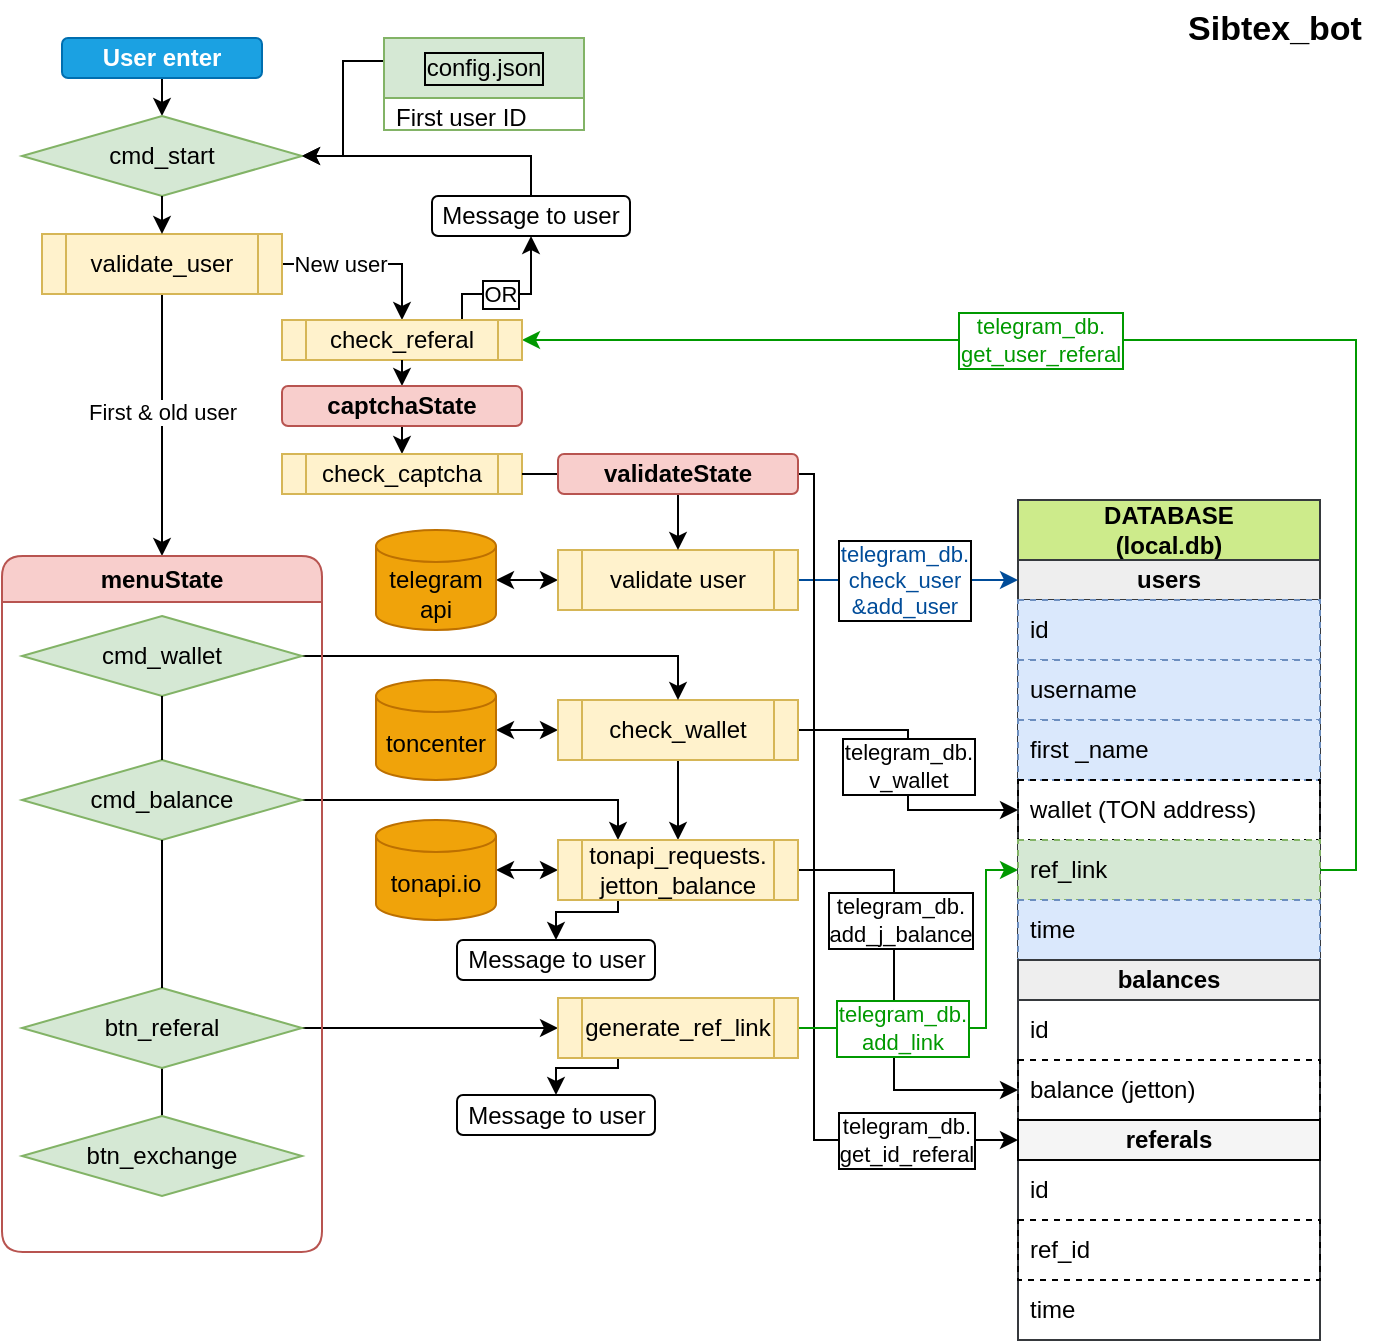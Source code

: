<mxfile version="20.8.21" type="github">
  <diagram name="Страница 1" id="LgsbMWBESHbUYroMua2p">
    <mxGraphModel dx="1434" dy="764" grid="0" gridSize="10" guides="1" tooltips="1" connect="1" arrows="1" fold="1" page="1" pageScale="1" pageWidth="827" pageHeight="1169" math="0" shadow="0">
      <root>
        <mxCell id="0" />
        <mxCell id="1" parent="0" />
        <mxCell id="y6tM2BsDcEVuRx64Hg7A-4" style="edgeStyle=orthogonalEdgeStyle;rounded=0;orthogonalLoop=1;jettySize=auto;html=1;exitX=0.5;exitY=1;exitDx=0;exitDy=0;entryX=0.5;entryY=0;entryDx=0;entryDy=0;" parent="1" source="y6tM2BsDcEVuRx64Hg7A-3" target="xPWEyY98Uc1iF1DQ3HpN-2" edge="1">
          <mxGeometry relative="1" as="geometry">
            <mxPoint x="192" y="195" as="targetPoint" />
            <mxPoint x="217" y="100" as="sourcePoint" />
          </mxGeometry>
        </mxCell>
        <mxCell id="y6tM2BsDcEVuRx64Hg7A-3" value="&lt;b&gt;User enter&lt;/b&gt;" style="rounded=1;whiteSpace=wrap;html=1;fillColor=#1ba1e2;strokeColor=#006EAF;fontColor=#ffffff;" parent="1" vertex="1">
          <mxGeometry x="167" y="19" width="100" height="20" as="geometry" />
        </mxCell>
        <mxCell id="xPWEyY98Uc1iF1DQ3HpN-5" style="edgeStyle=orthogonalEdgeStyle;rounded=0;orthogonalLoop=1;jettySize=auto;html=1;fontColor=#000000;startArrow=none;exitX=0.5;exitY=1;exitDx=0;exitDy=0;entryX=0.5;entryY=0;entryDx=0;entryDy=0;" parent="1" source="q06oOHf_kdEBdOQaN_h--75" target="VKBoMbppT_ZcEXN6-Ish-26" edge="1">
          <mxGeometry relative="1" as="geometry">
            <mxPoint x="268" y="238" as="targetPoint" />
            <mxPoint x="96" y="312" as="sourcePoint" />
            <Array as="points">
              <mxPoint x="217" y="270" />
              <mxPoint x="217" y="270" />
            </Array>
          </mxGeometry>
        </mxCell>
        <mxCell id="xPWEyY98Uc1iF1DQ3HpN-7" value="First &amp;amp; old user" style="edgeLabel;html=1;align=center;verticalAlign=middle;resizable=0;points=[];fontColor=#000000;" parent="xPWEyY98Uc1iF1DQ3HpN-5" vertex="1" connectable="0">
          <mxGeometry x="0.033" y="3" relative="1" as="geometry">
            <mxPoint x="-3" y="-9" as="offset" />
          </mxGeometry>
        </mxCell>
        <mxCell id="lwWt_sdLzpbbO9xVL9Pf-13" style="edgeStyle=orthogonalEdgeStyle;rounded=0;orthogonalLoop=1;jettySize=auto;html=1;exitX=1;exitY=0.5;exitDx=0;exitDy=0;entryX=0;entryY=0.25;entryDx=0;entryDy=0;strokeColor=#000000;fontSize=12;fontColor=#000000;startArrow=classic;startFill=1;endArrow=none;endFill=0;" edge="1" parent="1" source="xPWEyY98Uc1iF1DQ3HpN-2" target="q06oOHf_kdEBdOQaN_h--51">
          <mxGeometry relative="1" as="geometry" />
        </mxCell>
        <mxCell id="xPWEyY98Uc1iF1DQ3HpN-2" value="cmd_start" style="rhombus;whiteSpace=wrap;html=1;labelBackgroundColor=none;labelBorderColor=none;fillColor=#d5e8d4;strokeColor=#82b366;" parent="1" vertex="1">
          <mxGeometry x="147" y="58" width="140" height="40" as="geometry" />
        </mxCell>
        <mxCell id="xPWEyY98Uc1iF1DQ3HpN-9" value="&lt;font style=&quot;font-size: 17px;&quot;&gt;&lt;b&gt;Sibtex_bot&lt;/b&gt;&lt;/font&gt;" style="text;html=1;strokeColor=none;fillColor=none;align=center;verticalAlign=middle;whiteSpace=wrap;rounded=0;fontColor=#000000;" parent="1" vertex="1">
          <mxGeometry x="720" width="107" height="30" as="geometry" />
        </mxCell>
        <mxCell id="PNvZ4A7sdPnOWRzi79Dc-2" value="DATABASE&lt;br&gt;(local.db)" style="swimlane;fontStyle=1;childLayout=stackLayout;horizontal=1;startSize=30;horizontalStack=0;resizeParent=1;resizeParentMax=0;resizeLast=0;collapsible=1;marginBottom=0;whiteSpace=wrap;html=1;fillColor=#cdeb8b;strokeColor=#36393d;" parent="1" vertex="1">
          <mxGeometry x="645" y="250" width="151" height="420" as="geometry">
            <mxRectangle x="605" y="210" width="60" height="30" as="alternateBounds" />
          </mxGeometry>
        </mxCell>
        <mxCell id="PNvZ4A7sdPnOWRzi79Dc-3" value="users" style="text;strokeColor=#36393d;fillColor=#eeeeee;align=center;verticalAlign=middle;spacingLeft=4;spacingRight=4;overflow=hidden;points=[[0,0.5],[1,0.5]];portConstraint=eastwest;rotatable=0;whiteSpace=wrap;html=1;fontStyle=1;" parent="PNvZ4A7sdPnOWRzi79Dc-2" vertex="1">
          <mxGeometry y="30" width="151" height="20" as="geometry" />
        </mxCell>
        <mxCell id="PNvZ4A7sdPnOWRzi79Dc-13" value="id" style="text;strokeColor=#6c8ebf;fillColor=#dae8fc;align=left;verticalAlign=middle;spacingLeft=4;spacingRight=4;overflow=hidden;points=[[0,0.5],[1,0.5]];portConstraint=eastwest;rotatable=0;whiteSpace=wrap;html=1;dashed=1;" parent="PNvZ4A7sdPnOWRzi79Dc-2" vertex="1">
          <mxGeometry y="50" width="151" height="30" as="geometry" />
        </mxCell>
        <mxCell id="PNvZ4A7sdPnOWRzi79Dc-4" value="username" style="text;strokeColor=#6c8ebf;fillColor=#dae8fc;align=left;verticalAlign=middle;spacingLeft=4;spacingRight=4;overflow=hidden;points=[[0,0.5],[1,0.5]];portConstraint=eastwest;rotatable=0;whiteSpace=wrap;html=1;dashed=1;" parent="PNvZ4A7sdPnOWRzi79Dc-2" vertex="1">
          <mxGeometry y="80" width="151" height="30" as="geometry" />
        </mxCell>
        <mxCell id="PNvZ4A7sdPnOWRzi79Dc-5" value="first _name" style="text;strokeColor=#6c8ebf;fillColor=#dae8fc;align=left;verticalAlign=middle;spacingLeft=4;spacingRight=4;overflow=hidden;points=[[0,0.5],[1,0.5]];portConstraint=eastwest;rotatable=0;whiteSpace=wrap;html=1;dashed=1;" parent="PNvZ4A7sdPnOWRzi79Dc-2" vertex="1">
          <mxGeometry y="110" width="151" height="30" as="geometry" />
        </mxCell>
        <mxCell id="fDtwPjwsuHDe_1HMCoDv-3" value="wallet (TON address)" style="text;strokeColor=default;fillColor=none;align=left;verticalAlign=middle;spacingLeft=4;spacingRight=4;overflow=hidden;points=[[0,0.5],[1,0.5]];portConstraint=eastwest;rotatable=0;whiteSpace=wrap;html=1;fontColor=#000000;labelBackgroundColor=none;labelBorderColor=none;shadow=0;dashed=1;" parent="PNvZ4A7sdPnOWRzi79Dc-2" vertex="1">
          <mxGeometry y="140" width="151" height="30" as="geometry" />
        </mxCell>
        <mxCell id="gmlreIujfG3aNCb5eHl9-1" value="ref_link" style="text;strokeColor=#82b366;fillColor=#d5e8d4;align=left;verticalAlign=middle;spacingLeft=4;spacingRight=4;overflow=hidden;points=[[0,0.5],[1,0.5]];portConstraint=eastwest;rotatable=0;whiteSpace=wrap;html=1;labelBackgroundColor=none;labelBorderColor=none;shadow=0;dashed=1;" parent="PNvZ4A7sdPnOWRzi79Dc-2" vertex="1">
          <mxGeometry y="170" width="151" height="30" as="geometry" />
        </mxCell>
        <mxCell id="gmlreIujfG3aNCb5eHl9-2" value="time" style="text;strokeColor=#6c8ebf;fillColor=#dae8fc;align=left;verticalAlign=middle;spacingLeft=4;spacingRight=4;overflow=hidden;points=[[0,0.5],[1,0.5]];portConstraint=eastwest;rotatable=0;whiteSpace=wrap;html=1;labelBackgroundColor=none;labelBorderColor=none;shadow=0;dashed=1;" parent="PNvZ4A7sdPnOWRzi79Dc-2" vertex="1">
          <mxGeometry y="200" width="151" height="30" as="geometry" />
        </mxCell>
        <mxCell id="PNvZ4A7sdPnOWRzi79Dc-14" value="balances" style="text;strokeColor=#36393d;fillColor=#eeeeee;align=center;verticalAlign=middle;spacingLeft=4;spacingRight=4;overflow=hidden;points=[[0,0.5],[1,0.5]];portConstraint=eastwest;rotatable=0;whiteSpace=wrap;html=1;fontStyle=1" parent="PNvZ4A7sdPnOWRzi79Dc-2" vertex="1">
          <mxGeometry y="230" width="151" height="20" as="geometry" />
        </mxCell>
        <mxCell id="PNvZ4A7sdPnOWRzi79Dc-9" value="id" style="text;strokeColor=none;fillColor=none;align=left;verticalAlign=middle;spacingLeft=4;spacingRight=4;overflow=hidden;points=[[0,0.5],[1,0.5]];portConstraint=eastwest;rotatable=0;whiteSpace=wrap;html=1;fontColor=#000000;" parent="PNvZ4A7sdPnOWRzi79Dc-2" vertex="1">
          <mxGeometry y="250" width="151" height="30" as="geometry" />
        </mxCell>
        <mxCell id="fDtwPjwsuHDe_1HMCoDv-2" value="balance (jetton)" style="text;strokeColor=default;fillColor=none;align=left;verticalAlign=middle;spacingLeft=4;spacingRight=4;overflow=hidden;points=[[0,0.5],[1,0.5]];portConstraint=eastwest;rotatable=0;whiteSpace=wrap;html=1;fontColor=#000000;dashed=1;" parent="PNvZ4A7sdPnOWRzi79Dc-2" vertex="1">
          <mxGeometry y="280" width="151" height="30" as="geometry" />
        </mxCell>
        <mxCell id="q06oOHf_kdEBdOQaN_h--10" value="&lt;font color=&quot;#000000&quot;&gt;referals&lt;/font&gt;" style="text;strokeColor=#000000;fillColor=#f5f5f5;align=center;verticalAlign=middle;spacingLeft=4;spacingRight=4;overflow=hidden;points=[[0,0.5],[1,0.5]];portConstraint=eastwest;rotatable=0;whiteSpace=wrap;html=1;fontColor=#333333;fontStyle=1;gradientColor=none;" parent="PNvZ4A7sdPnOWRzi79Dc-2" vertex="1">
          <mxGeometry y="310" width="151" height="20" as="geometry" />
        </mxCell>
        <mxCell id="q06oOHf_kdEBdOQaN_h--11" value="id" style="text;strokeColor=none;fillColor=none;align=left;verticalAlign=middle;spacingLeft=4;spacingRight=4;overflow=hidden;points=[[0,0.5],[1,0.5]];portConstraint=eastwest;rotatable=0;whiteSpace=wrap;html=1;fontColor=#000000;dashed=1;" parent="PNvZ4A7sdPnOWRzi79Dc-2" vertex="1">
          <mxGeometry y="330" width="151" height="30" as="geometry" />
        </mxCell>
        <mxCell id="q06oOHf_kdEBdOQaN_h--12" value="ref_id" style="text;strokeColor=default;fillColor=none;align=left;verticalAlign=middle;spacingLeft=4;spacingRight=4;overflow=hidden;points=[[0,0.5],[1,0.5]];portConstraint=eastwest;rotatable=0;whiteSpace=wrap;html=1;fontColor=#000000;dashed=1;" parent="PNvZ4A7sdPnOWRzi79Dc-2" vertex="1">
          <mxGeometry y="360" width="151" height="30" as="geometry" />
        </mxCell>
        <mxCell id="q06oOHf_kdEBdOQaN_h--13" value="time" style="text;strokeColor=none;fillColor=none;align=left;verticalAlign=middle;spacingLeft=4;spacingRight=4;overflow=hidden;points=[[0,0.5],[1,0.5]];portConstraint=eastwest;rotatable=0;whiteSpace=wrap;html=1;fontColor=#000000;dashed=1;" parent="PNvZ4A7sdPnOWRzi79Dc-2" vertex="1">
          <mxGeometry y="390" width="151" height="30" as="geometry" />
        </mxCell>
        <mxCell id="fDtwPjwsuHDe_1HMCoDv-9" value="telegram_db.&lt;br&gt;add_j_balance" style="edgeStyle=orthogonalEdgeStyle;rounded=0;orthogonalLoop=1;jettySize=auto;html=1;exitX=1;exitY=0.5;exitDx=0;exitDy=0;entryX=0;entryY=0.5;entryDx=0;entryDy=0;verticalAlign=middle;labelBorderColor=default;" parent="1" source="fDtwPjwsuHDe_1HMCoDv-4" target="fDtwPjwsuHDe_1HMCoDv-2" edge="1">
          <mxGeometry x="-0.336" y="3" relative="1" as="geometry">
            <Array as="points">
              <mxPoint x="583" y="435" />
              <mxPoint x="583" y="545" />
            </Array>
            <mxPoint as="offset" />
          </mxGeometry>
        </mxCell>
        <mxCell id="fDtwPjwsuHDe_1HMCoDv-13" style="edgeStyle=orthogonalEdgeStyle;rounded=0;orthogonalLoop=1;jettySize=auto;html=1;exitX=1;exitY=0.5;exitDx=0;exitDy=0;entryX=0;entryY=0.5;entryDx=0;entryDy=0;exitPerimeter=0;startArrow=classic;startFill=1;" parent="1" source="fDtwPjwsuHDe_1HMCoDv-12" target="fDtwPjwsuHDe_1HMCoDv-4" edge="1">
          <mxGeometry relative="1" as="geometry" />
        </mxCell>
        <mxCell id="q06oOHf_kdEBdOQaN_h--21" style="edgeStyle=orthogonalEdgeStyle;rounded=0;orthogonalLoop=1;jettySize=auto;html=1;exitX=0.25;exitY=1;exitDx=0;exitDy=0;entryX=0.5;entryY=0;entryDx=0;entryDy=0;endArrow=classic;endFill=1;" parent="1" source="fDtwPjwsuHDe_1HMCoDv-4" target="q06oOHf_kdEBdOQaN_h--17" edge="1">
          <mxGeometry relative="1" as="geometry">
            <Array as="points">
              <mxPoint x="445" y="456" />
              <mxPoint x="414" y="456" />
            </Array>
          </mxGeometry>
        </mxCell>
        <mxCell id="fDtwPjwsuHDe_1HMCoDv-12" value="tonapi.io" style="shape=cylinder3;whiteSpace=wrap;html=1;boundedLbl=1;backgroundOutline=1;size=8;fillColor=#f0a30a;fontColor=#000000;strokeColor=#BD7000;" parent="1" vertex="1">
          <mxGeometry x="324" y="410" width="60" height="50" as="geometry" />
        </mxCell>
        <mxCell id="fDtwPjwsuHDe_1HMCoDv-15" style="edgeStyle=orthogonalEdgeStyle;rounded=0;orthogonalLoop=1;jettySize=auto;html=1;exitX=1;exitY=0.5;exitDx=0;exitDy=0;exitPerimeter=0;entryX=0;entryY=0.5;entryDx=0;entryDy=0;startArrow=classic;startFill=1;" parent="1" source="fDtwPjwsuHDe_1HMCoDv-14" target="fDtwPjwsuHDe_1HMCoDv-16" edge="1">
          <mxGeometry relative="1" as="geometry">
            <mxPoint x="435" y="405" as="targetPoint" />
          </mxGeometry>
        </mxCell>
        <mxCell id="fDtwPjwsuHDe_1HMCoDv-14" value="telegram api" style="shape=cylinder3;whiteSpace=wrap;html=1;boundedLbl=1;backgroundOutline=1;size=8;fillColor=#f0a30a;strokeColor=#BD7000;fontColor=#000000;" parent="1" vertex="1">
          <mxGeometry x="324" y="265" width="60" height="50" as="geometry" />
        </mxCell>
        <mxCell id="fDtwPjwsuHDe_1HMCoDv-18" style="edgeStyle=orthogonalEdgeStyle;rounded=0;orthogonalLoop=1;jettySize=auto;html=1;exitX=1;exitY=0.5;exitDx=0;exitDy=0;entryX=0;entryY=0.5;entryDx=0;entryDy=0;labelBorderColor=default;fontColor=#004C99;strokeColor=#004C99;" parent="1" source="fDtwPjwsuHDe_1HMCoDv-16" target="PNvZ4A7sdPnOWRzi79Dc-3" edge="1">
          <mxGeometry relative="1" as="geometry" />
        </mxCell>
        <mxCell id="fDtwPjwsuHDe_1HMCoDv-32" value="telegram_db.&lt;br&gt;check_user&lt;br&gt;&amp;amp;add_user" style="edgeLabel;html=1;align=center;verticalAlign=middle;resizable=0;points=[];labelBorderColor=default;fontColor=#004C99;" parent="fDtwPjwsuHDe_1HMCoDv-18" vertex="1" connectable="0">
          <mxGeometry x="0.28" relative="1" as="geometry">
            <mxPoint x="-18" as="offset" />
          </mxGeometry>
        </mxCell>
        <mxCell id="fDtwPjwsuHDe_1HMCoDv-16" value="validate user" style="shape=process;whiteSpace=wrap;html=1;backgroundOutline=1;fillColor=#fff2cc;strokeColor=#d6b656;" parent="1" vertex="1">
          <mxGeometry x="415" y="275" width="120" height="30" as="geometry" />
        </mxCell>
        <mxCell id="fDtwPjwsuHDe_1HMCoDv-23" style="edgeStyle=orthogonalEdgeStyle;rounded=0;orthogonalLoop=1;jettySize=auto;html=1;exitX=1;exitY=0.5;exitDx=0;exitDy=0;entryX=0;entryY=0.5;entryDx=0;entryDy=0;align=center;" parent="1" source="fDtwPjwsuHDe_1HMCoDv-22" target="fDtwPjwsuHDe_1HMCoDv-3" edge="1">
          <mxGeometry relative="1" as="geometry">
            <Array as="points">
              <mxPoint x="590" y="365" />
              <mxPoint x="590" y="405" />
            </Array>
          </mxGeometry>
        </mxCell>
        <mxCell id="fDtwPjwsuHDe_1HMCoDv-30" value="telegram_db.&lt;br&gt;v_wallet" style="edgeLabel;html=1;align=center;verticalAlign=middle;resizable=0;points=[];labelBorderColor=default;" parent="fDtwPjwsuHDe_1HMCoDv-23" vertex="1" connectable="0">
          <mxGeometry x="-0.22" relative="1" as="geometry">
            <mxPoint y="14" as="offset" />
          </mxGeometry>
        </mxCell>
        <mxCell id="fDtwPjwsuHDe_1HMCoDv-26" style="edgeStyle=orthogonalEdgeStyle;rounded=0;orthogonalLoop=1;jettySize=auto;html=1;exitX=0;exitY=0.5;exitDx=0;exitDy=0;entryX=1;entryY=0.5;entryDx=0;entryDy=0;entryPerimeter=0;endArrow=classic;endFill=1;startArrow=classic;startFill=1;" parent="1" source="fDtwPjwsuHDe_1HMCoDv-22" target="fDtwPjwsuHDe_1HMCoDv-27" edge="1">
          <mxGeometry relative="1" as="geometry" />
        </mxCell>
        <mxCell id="fDtwPjwsuHDe_1HMCoDv-45" style="edgeStyle=orthogonalEdgeStyle;rounded=0;orthogonalLoop=1;jettySize=auto;html=1;exitX=0.5;exitY=1;exitDx=0;exitDy=0;entryX=0.5;entryY=0;entryDx=0;entryDy=0;labelBorderColor=default;startArrow=none;startFill=0;endArrow=classic;endFill=1;" parent="1" source="fDtwPjwsuHDe_1HMCoDv-22" target="fDtwPjwsuHDe_1HMCoDv-4" edge="1">
          <mxGeometry relative="1" as="geometry" />
        </mxCell>
        <mxCell id="fDtwPjwsuHDe_1HMCoDv-22" value="check_wallet" style="shape=process;whiteSpace=wrap;html=1;backgroundOutline=1;fillColor=#fff2cc;strokeColor=#d6b656;" parent="1" vertex="1">
          <mxGeometry x="415" y="350" width="120" height="30" as="geometry" />
        </mxCell>
        <mxCell id="fDtwPjwsuHDe_1HMCoDv-27" value="toncenter" style="shape=cylinder3;whiteSpace=wrap;html=1;boundedLbl=1;backgroundOutline=1;size=8;fillColor=#f0a30a;strokeColor=#BD7000;fontColor=#000000;" parent="1" vertex="1">
          <mxGeometry x="324" y="340" width="60" height="50" as="geometry" />
        </mxCell>
        <mxCell id="fDtwPjwsuHDe_1HMCoDv-44" style="edgeStyle=orthogonalEdgeStyle;rounded=0;orthogonalLoop=1;jettySize=auto;html=1;exitX=1;exitY=0.5;exitDx=0;exitDy=0;entryX=0.5;entryY=0;entryDx=0;entryDy=0;labelBorderColor=default;startArrow=none;startFill=0;endArrow=classic;endFill=1;" parent="1" source="fDtwPjwsuHDe_1HMCoDv-41" target="fDtwPjwsuHDe_1HMCoDv-22" edge="1">
          <mxGeometry relative="1" as="geometry" />
        </mxCell>
        <mxCell id="fDtwPjwsuHDe_1HMCoDv-48" style="edgeStyle=orthogonalEdgeStyle;rounded=0;orthogonalLoop=1;jettySize=auto;html=1;exitX=1;exitY=0.5;exitDx=0;exitDy=0;entryX=0.25;entryY=0;entryDx=0;entryDy=0;labelBorderColor=default;startArrow=none;startFill=0;endArrow=classic;endFill=1;" parent="1" source="fDtwPjwsuHDe_1HMCoDv-47" target="fDtwPjwsuHDe_1HMCoDv-4" edge="1">
          <mxGeometry relative="1" as="geometry" />
        </mxCell>
        <mxCell id="q06oOHf_kdEBdOQaN_h--16" style="edgeStyle=orthogonalEdgeStyle;rounded=0;orthogonalLoop=1;jettySize=auto;html=1;exitX=1;exitY=0.5;exitDx=0;exitDy=0;entryX=0;entryY=0.5;entryDx=0;entryDy=0;endArrow=classic;endFill=1;" parent="1" source="q06oOHf_kdEBdOQaN_h--1" target="q06oOHf_kdEBdOQaN_h--9" edge="1">
          <mxGeometry relative="1" as="geometry" />
        </mxCell>
        <mxCell id="q06oOHf_kdEBdOQaN_h--23" style="edgeStyle=orthogonalEdgeStyle;rounded=0;orthogonalLoop=1;jettySize=auto;html=1;exitX=0.25;exitY=1;exitDx=0;exitDy=0;entryX=0.5;entryY=0;entryDx=0;entryDy=0;endArrow=classic;endFill=1;" parent="1" target="q06oOHf_kdEBdOQaN_h--22" edge="1">
          <mxGeometry relative="1" as="geometry">
            <Array as="points">
              <mxPoint x="445" y="534" />
              <mxPoint x="414" y="534" />
            </Array>
            <mxPoint x="445" y="527" as="sourcePoint" />
            <mxPoint x="414" y="566.5" as="targetPoint" />
          </mxGeometry>
        </mxCell>
        <mxCell id="q06oOHf_kdEBdOQaN_h--25" style="edgeStyle=orthogonalEdgeStyle;rounded=0;orthogonalLoop=1;jettySize=auto;html=1;entryX=0;entryY=0.5;entryDx=0;entryDy=0;endArrow=classic;endFill=1;exitX=1;exitY=0.5;exitDx=0;exitDy=0;" parent="1" source="gmlreIujfG3aNCb5eHl9-12" target="q06oOHf_kdEBdOQaN_h--10" edge="1">
          <mxGeometry relative="1" as="geometry">
            <Array as="points">
              <mxPoint x="543" y="237" />
              <mxPoint x="543" y="570" />
            </Array>
            <mxPoint x="521" y="158" as="sourcePoint" />
          </mxGeometry>
        </mxCell>
        <mxCell id="gmlreIujfG3aNCb5eHl9-16" value="telegram_db.&lt;br&gt;get_id_referal" style="edgeLabel;html=1;align=center;verticalAlign=middle;resizable=0;points=[];labelBorderColor=default;" parent="q06oOHf_kdEBdOQaN_h--25" vertex="1" connectable="0">
          <mxGeometry x="0.682" y="2" relative="1" as="geometry">
            <mxPoint x="14" y="2" as="offset" />
          </mxGeometry>
        </mxCell>
        <mxCell id="q06oOHf_kdEBdOQaN_h--28" style="edgeStyle=orthogonalEdgeStyle;rounded=0;orthogonalLoop=1;jettySize=auto;html=1;exitX=1;exitY=0.5;exitDx=0;exitDy=0;entryX=0;entryY=0.5;entryDx=0;entryDy=0;endArrow=classic;endFill=1;strokeColor=#009900;" parent="1" source="q06oOHf_kdEBdOQaN_h--9" target="gmlreIujfG3aNCb5eHl9-1" edge="1">
          <mxGeometry relative="1" as="geometry">
            <Array as="points">
              <mxPoint x="629" y="514" />
              <mxPoint x="629" y="435" />
            </Array>
          </mxGeometry>
        </mxCell>
        <mxCell id="lwWt_sdLzpbbO9xVL9Pf-1" value="telegram_db.&lt;br&gt;add_link" style="edgeLabel;html=1;align=center;verticalAlign=middle;resizable=0;points=[];labelBorderColor=#009900;fontColor=#009900;" vertex="1" connectable="0" parent="q06oOHf_kdEBdOQaN_h--28">
          <mxGeometry x="-0.312" y="1" relative="1" as="geometry">
            <mxPoint x="-13" y="1" as="offset" />
          </mxGeometry>
        </mxCell>
        <mxCell id="q06oOHf_kdEBdOQaN_h--9" value="generate_ref_link" style="shape=process;whiteSpace=wrap;html=1;backgroundOutline=1;fillColor=#fff2cc;strokeColor=#d6b656;" parent="1" vertex="1">
          <mxGeometry x="415" y="499" width="120" height="30" as="geometry" />
        </mxCell>
        <mxCell id="q06oOHf_kdEBdOQaN_h--17" value="Message to user" style="rounded=1;whiteSpace=wrap;html=1;strokeColor=#000000;gradientColor=none;" parent="1" vertex="1">
          <mxGeometry x="364.5" y="470" width="99" height="20" as="geometry" />
        </mxCell>
        <mxCell id="q06oOHf_kdEBdOQaN_h--22" value="Message to user" style="rounded=1;whiteSpace=wrap;html=1;strokeColor=#000000;gradientColor=none;" parent="1" vertex="1">
          <mxGeometry x="364.5" y="547.5" width="99" height="20" as="geometry" />
        </mxCell>
        <mxCell id="q06oOHf_kdEBdOQaN_h--51" value="config.json" style="swimlane;fontStyle=0;childLayout=stackLayout;horizontal=1;startSize=30;horizontalStack=0;resizeParent=1;resizeParentMax=0;resizeLast=0;collapsible=1;marginBottom=0;whiteSpace=wrap;html=1;labelBorderColor=default;strokeColor=#82b366;fillColor=#d5e8d4;strokeWidth=1;fontSize=12;spacing=0;" parent="1" vertex="1">
          <mxGeometry x="328" y="19" width="100" height="46" as="geometry" />
        </mxCell>
        <mxCell id="q06oOHf_kdEBdOQaN_h--52" value="First user ID" style="text;strokeColor=none;fillColor=none;align=left;verticalAlign=middle;spacingLeft=4;spacingRight=4;overflow=hidden;points=[[0,0.5],[1,0.5]];portConstraint=eastwest;rotatable=0;whiteSpace=wrap;html=1;" parent="q06oOHf_kdEBdOQaN_h--51" vertex="1">
          <mxGeometry y="30" width="100" height="16" as="geometry" />
        </mxCell>
        <mxCell id="J-2hHRHhLO1bMc6a7jVl-7" style="edgeStyle=orthogonalEdgeStyle;rounded=0;orthogonalLoop=1;jettySize=auto;html=1;exitX=1;exitY=0.5;exitDx=0;exitDy=0;entryX=0.5;entryY=0;entryDx=0;entryDy=0;" parent="1" source="q06oOHf_kdEBdOQaN_h--75" target="VKBoMbppT_ZcEXN6-Ish-29" edge="1">
          <mxGeometry relative="1" as="geometry">
            <mxPoint x="337" y="155" as="targetPoint" />
          </mxGeometry>
        </mxCell>
        <mxCell id="J-2hHRHhLO1bMc6a7jVl-8" value="New user" style="edgeLabel;html=1;align=center;verticalAlign=middle;resizable=0;points=[];" parent="J-2hHRHhLO1bMc6a7jVl-7" vertex="1" connectable="0">
          <mxGeometry x="0.133" relative="1" as="geometry">
            <mxPoint x="-21" as="offset" />
          </mxGeometry>
        </mxCell>
        <mxCell id="q06oOHf_kdEBdOQaN_h--75" value="validate_user" style="shape=process;whiteSpace=wrap;html=1;backgroundOutline=1;labelBorderColor=none;strokeColor=#d6b656;fillColor=#fff2cc;" parent="1" vertex="1">
          <mxGeometry x="157" y="117" width="120" height="30" as="geometry" />
        </mxCell>
        <mxCell id="VKBoMbppT_ZcEXN6-Ish-11" style="edgeStyle=orthogonalEdgeStyle;rounded=0;orthogonalLoop=1;jettySize=auto;html=1;entryX=0.5;entryY=0;entryDx=0;entryDy=0;exitX=0.5;exitY=1;exitDx=0;exitDy=0;" parent="1" source="xPWEyY98Uc1iF1DQ3HpN-2" target="q06oOHf_kdEBdOQaN_h--75" edge="1">
          <mxGeometry relative="1" as="geometry">
            <mxPoint x="217" y="213" as="sourcePoint" />
          </mxGeometry>
        </mxCell>
        <mxCell id="VKBoMbppT_ZcEXN6-Ish-23" style="edgeStyle=elbowEdgeStyle;rounded=0;orthogonalLoop=1;jettySize=auto;html=1;exitX=1;exitY=0.5;exitDx=0;exitDy=0;endArrow=classic;endFill=1;entryX=1;entryY=0.5;entryDx=0;entryDy=0;startArrow=none;startFill=0;strokeColor=#009900;" parent="1" source="gmlreIujfG3aNCb5eHl9-1" target="VKBoMbppT_ZcEXN6-Ish-29" edge="1">
          <mxGeometry relative="1" as="geometry">
            <Array as="points">
              <mxPoint x="814" y="256" />
            </Array>
            <mxPoint x="533" y="203" as="targetPoint" />
            <mxPoint x="814" y="308" as="sourcePoint" />
          </mxGeometry>
        </mxCell>
        <mxCell id="VKBoMbppT_ZcEXN6-Ish-24" value="telegram_db.&lt;br&gt;get_user_referal" style="edgeLabel;html=1;align=center;verticalAlign=middle;resizable=0;points=[];labelBorderColor=#009900;fontColor=#009900;" parent="VKBoMbppT_ZcEXN6-Ish-23" vertex="1" connectable="0">
          <mxGeometry x="0.257" y="-2" relative="1" as="geometry">
            <mxPoint x="-1" y="2" as="offset" />
          </mxGeometry>
        </mxCell>
        <mxCell id="VKBoMbppT_ZcEXN6-Ish-26" value="menuState" style="swimlane;whiteSpace=wrap;html=1;fillColor=#f8cecc;strokeColor=#b85450;rounded=1;" parent="1" vertex="1">
          <mxGeometry x="137" y="278" width="160" height="348" as="geometry">
            <mxRectangle x="137" y="272" width="96" height="26" as="alternateBounds" />
          </mxGeometry>
        </mxCell>
        <mxCell id="fDtwPjwsuHDe_1HMCoDv-41" value="cmd_wallet" style="rhombus;whiteSpace=wrap;html=1;labelBackgroundColor=none;labelBorderColor=none;fillColor=#d5e8d4;strokeColor=#82b366;" parent="VKBoMbppT_ZcEXN6-Ish-26" vertex="1">
          <mxGeometry x="10" y="30" width="140" height="40" as="geometry" />
        </mxCell>
        <mxCell id="fDtwPjwsuHDe_1HMCoDv-47" value="cmd_balance" style="rhombus;whiteSpace=wrap;html=1;labelBackgroundColor=none;labelBorderColor=none;fillColor=#d5e8d4;strokeColor=#82b366;" parent="VKBoMbppT_ZcEXN6-Ish-26" vertex="1">
          <mxGeometry x="10" y="102" width="140" height="40" as="geometry" />
        </mxCell>
        <mxCell id="fDtwPjwsuHDe_1HMCoDv-46" style="edgeStyle=orthogonalEdgeStyle;rounded=0;orthogonalLoop=1;jettySize=auto;html=1;exitX=0.5;exitY=1;exitDx=0;exitDy=0;labelBorderColor=default;startArrow=none;startFill=0;endArrow=none;endFill=0;entryX=0.5;entryY=0;entryDx=0;entryDy=0;" parent="VKBoMbppT_ZcEXN6-Ish-26" source="fDtwPjwsuHDe_1HMCoDv-41" target="fDtwPjwsuHDe_1HMCoDv-47" edge="1">
          <mxGeometry relative="1" as="geometry">
            <mxPoint x="192" y="160" as="targetPoint" />
          </mxGeometry>
        </mxCell>
        <mxCell id="gmlreIujfG3aNCb5eHl9-8" style="edgeStyle=orthogonalEdgeStyle;rounded=0;orthogonalLoop=1;jettySize=auto;html=1;exitX=0.5;exitY=1;exitDx=0;exitDy=0;entryX=0.5;entryY=0;entryDx=0;entryDy=0;endArrow=none;endFill=0;" parent="VKBoMbppT_ZcEXN6-Ish-26" source="q06oOHf_kdEBdOQaN_h--1" target="gmlreIujfG3aNCb5eHl9-7" edge="1">
          <mxGeometry relative="1" as="geometry" />
        </mxCell>
        <mxCell id="q06oOHf_kdEBdOQaN_h--1" value="btn_referal" style="rhombus;whiteSpace=wrap;html=1;labelBackgroundColor=none;labelBorderColor=none;fillColor=#d5e8d4;strokeColor=#82b366;" parent="VKBoMbppT_ZcEXN6-Ish-26" vertex="1">
          <mxGeometry x="10" y="216" width="140" height="40" as="geometry" />
        </mxCell>
        <mxCell id="q06oOHf_kdEBdOQaN_h--2" style="edgeStyle=orthogonalEdgeStyle;rounded=0;orthogonalLoop=1;jettySize=auto;html=1;exitX=0.5;exitY=1;exitDx=0;exitDy=0;endArrow=none;endFill=0;" parent="VKBoMbppT_ZcEXN6-Ish-26" source="fDtwPjwsuHDe_1HMCoDv-47" target="q06oOHf_kdEBdOQaN_h--1" edge="1">
          <mxGeometry relative="1" as="geometry" />
        </mxCell>
        <mxCell id="gmlreIujfG3aNCb5eHl9-7" value="btn_exchange" style="rhombus;whiteSpace=wrap;html=1;labelBackgroundColor=none;labelBorderColor=none;fillColor=#d5e8d4;strokeColor=#82b366;" parent="VKBoMbppT_ZcEXN6-Ish-26" vertex="1">
          <mxGeometry x="10" y="280" width="140" height="40" as="geometry" />
        </mxCell>
        <mxCell id="J-2hHRHhLO1bMc6a7jVl-3" style="edgeStyle=orthogonalEdgeStyle;rounded=0;orthogonalLoop=1;jettySize=auto;html=1;exitX=0.5;exitY=1;exitDx=0;exitDy=0;entryX=0.5;entryY=0;entryDx=0;entryDy=0;startArrow=none;" parent="1" source="gmlreIujfG3aNCb5eHl9-9" target="J-2hHRHhLO1bMc6a7jVl-10" edge="1">
          <mxGeometry relative="1" as="geometry">
            <mxPoint x="452" y="233" as="targetPoint" />
          </mxGeometry>
        </mxCell>
        <mxCell id="lwWt_sdLzpbbO9xVL9Pf-9" style="edgeStyle=orthogonalEdgeStyle;rounded=0;orthogonalLoop=1;jettySize=auto;html=1;exitX=0.75;exitY=0;exitDx=0;exitDy=0;entryX=0.5;entryY=1;entryDx=0;entryDy=0;strokeColor=#000000;fontColor=#009900;startArrow=none;startFill=0;endArrow=classic;endFill=1;" edge="1" parent="1" source="VKBoMbppT_ZcEXN6-Ish-29" target="lwWt_sdLzpbbO9xVL9Pf-8">
          <mxGeometry relative="1" as="geometry">
            <Array as="points">
              <mxPoint x="367" y="147" />
              <mxPoint x="401" y="147" />
            </Array>
          </mxGeometry>
        </mxCell>
        <mxCell id="lwWt_sdLzpbbO9xVL9Pf-10" value="OR" style="edgeLabel;html=1;align=center;verticalAlign=middle;resizable=0;points=[];fontColor=#000000;labelBorderColor=default;" vertex="1" connectable="0" parent="lwWt_sdLzpbbO9xVL9Pf-9">
          <mxGeometry x="0.157" relative="1" as="geometry">
            <mxPoint x="-13" as="offset" />
          </mxGeometry>
        </mxCell>
        <mxCell id="VKBoMbppT_ZcEXN6-Ish-29" value="check_referal" style="shape=process;whiteSpace=wrap;html=1;backgroundOutline=1;labelBorderColor=none;strokeColor=#d6b656;fillColor=#fff2cc;" parent="1" vertex="1">
          <mxGeometry x="277" y="160" width="120" height="20" as="geometry" />
        </mxCell>
        <mxCell id="J-2hHRHhLO1bMc6a7jVl-10" value="check_captcha" style="shape=process;whiteSpace=wrap;html=1;backgroundOutline=1;labelBorderColor=none;strokeColor=#d6b656;fillColor=#fff2cc;" parent="1" vertex="1">
          <mxGeometry x="277" y="227" width="120" height="20" as="geometry" />
        </mxCell>
        <mxCell id="gmlreIujfG3aNCb5eHl9-11" value="" style="edgeStyle=orthogonalEdgeStyle;rounded=0;orthogonalLoop=1;jettySize=auto;html=1;exitX=0.5;exitY=1;exitDx=0;exitDy=0;entryX=0.5;entryY=0;entryDx=0;entryDy=0;endArrow=classic;endFill=1;" parent="1" source="VKBoMbppT_ZcEXN6-Ish-29" target="gmlreIujfG3aNCb5eHl9-9" edge="1">
          <mxGeometry relative="1" as="geometry">
            <mxPoint x="337" y="227" as="targetPoint" />
            <mxPoint x="337" y="180" as="sourcePoint" />
          </mxGeometry>
        </mxCell>
        <mxCell id="gmlreIujfG3aNCb5eHl9-9" value="&lt;b style=&quot;border-color: var(--border-color);&quot;&gt;captchaState&lt;/b&gt;" style="rounded=1;whiteSpace=wrap;html=1;fillColor=#f8cecc;strokeColor=#b85450;glass=0;shadow=0;" parent="1" vertex="1">
          <mxGeometry x="277" y="193" width="120" height="20" as="geometry" />
        </mxCell>
        <mxCell id="gmlreIujfG3aNCb5eHl9-13" value="" style="edgeStyle=orthogonalEdgeStyle;rounded=0;orthogonalLoop=1;jettySize=auto;html=1;exitX=1;exitY=0.5;exitDx=0;exitDy=0;entryX=0;entryY=0.5;entryDx=0;entryDy=0;endArrow=none;" parent="1" source="J-2hHRHhLO1bMc6a7jVl-10" target="gmlreIujfG3aNCb5eHl9-12" edge="1">
          <mxGeometry relative="1" as="geometry">
            <mxPoint x="397" y="237" as="sourcePoint" />
            <mxPoint x="645" y="290" as="targetPoint" />
            <Array as="points" />
          </mxGeometry>
        </mxCell>
        <mxCell id="lwWt_sdLzpbbO9xVL9Pf-3" style="edgeStyle=orthogonalEdgeStyle;rounded=0;orthogonalLoop=1;jettySize=auto;html=1;exitX=0.5;exitY=1;exitDx=0;exitDy=0;entryX=0.5;entryY=0;entryDx=0;entryDy=0;strokeColor=#000000;fontColor=#009900;startArrow=none;startFill=0;endArrow=classic;endFill=1;" edge="1" parent="1" source="gmlreIujfG3aNCb5eHl9-12" target="fDtwPjwsuHDe_1HMCoDv-16">
          <mxGeometry relative="1" as="geometry" />
        </mxCell>
        <mxCell id="gmlreIujfG3aNCb5eHl9-12" value="&lt;b&gt;validateState&lt;/b&gt;" style="rounded=1;whiteSpace=wrap;html=1;fillColor=#f8cecc;strokeColor=#b85450;glass=0;shadow=0;" parent="1" vertex="1">
          <mxGeometry x="415" y="227" width="120" height="20" as="geometry" />
        </mxCell>
        <mxCell id="fDtwPjwsuHDe_1HMCoDv-4" value="tonapi_requests.&lt;br&gt;jetton_balance" style="shape=process;whiteSpace=wrap;html=1;backgroundOutline=1;fillColor=#fff2cc;strokeColor=#d6b656;" parent="1" vertex="1">
          <mxGeometry x="415" y="420" width="120" height="30" as="geometry" />
        </mxCell>
        <mxCell id="lwWt_sdLzpbbO9xVL9Pf-11" style="edgeStyle=orthogonalEdgeStyle;rounded=0;orthogonalLoop=1;jettySize=auto;html=1;exitX=0.5;exitY=0;exitDx=0;exitDy=0;entryX=1;entryY=0.5;entryDx=0;entryDy=0;strokeColor=#000000;fontColor=#000000;startArrow=none;startFill=0;endArrow=classic;endFill=1;" edge="1" parent="1" source="lwWt_sdLzpbbO9xVL9Pf-8" target="xPWEyY98Uc1iF1DQ3HpN-2">
          <mxGeometry relative="1" as="geometry" />
        </mxCell>
        <mxCell id="lwWt_sdLzpbbO9xVL9Pf-8" value="Message to user" style="rounded=1;whiteSpace=wrap;html=1;strokeColor=#000000;gradientColor=none;" vertex="1" parent="1">
          <mxGeometry x="352" y="98" width="99" height="20" as="geometry" />
        </mxCell>
      </root>
    </mxGraphModel>
  </diagram>
</mxfile>
